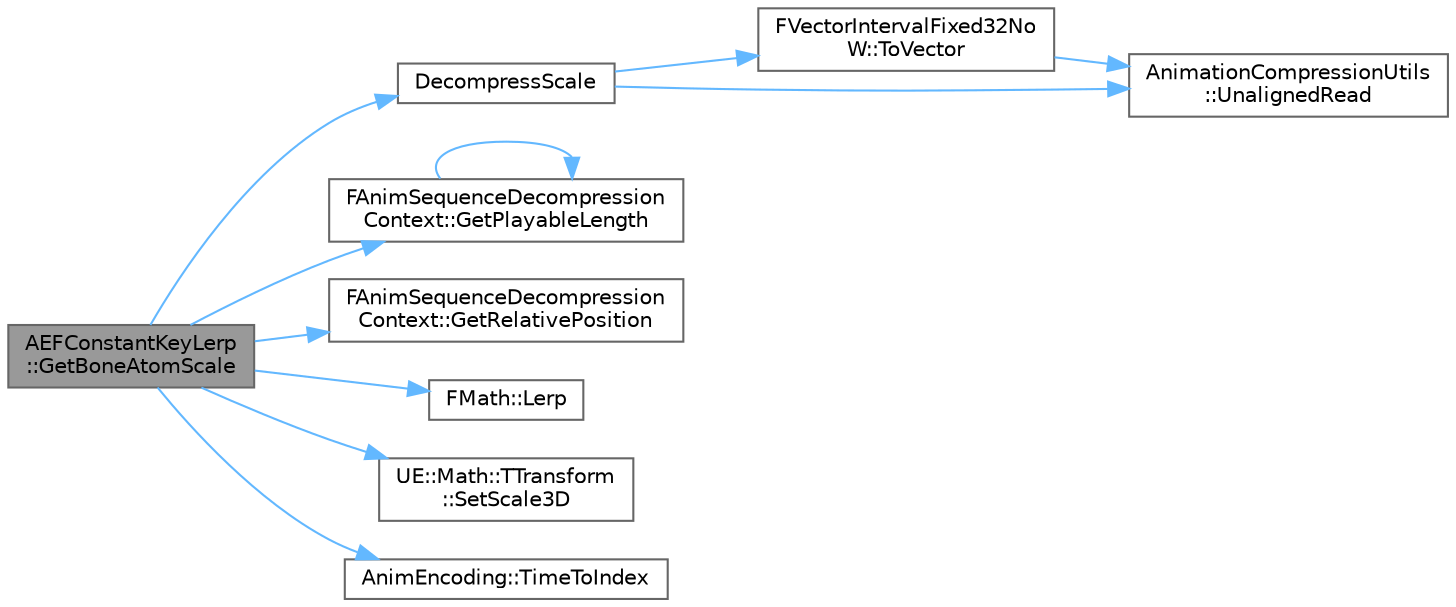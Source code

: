 digraph "AEFConstantKeyLerp::GetBoneAtomScale"
{
 // INTERACTIVE_SVG=YES
 // LATEX_PDF_SIZE
  bgcolor="transparent";
  edge [fontname=Helvetica,fontsize=10,labelfontname=Helvetica,labelfontsize=10];
  node [fontname=Helvetica,fontsize=10,shape=box,height=0.2,width=0.4];
  rankdir="LR";
  Node1 [id="Node000001",label="AEFConstantKeyLerp\l::GetBoneAtomScale",height=0.2,width=0.4,color="gray40", fillcolor="grey60", style="filled", fontcolor="black",tooltip="Decompress the Scale component of a BoneAtom."];
  Node1 -> Node2 [id="edge1_Node000001_Node000002",color="steelblue1",style="solid",tooltip=" "];
  Node2 [id="Node000002",label="DecompressScale",height=0.2,width=0.4,color="grey40", fillcolor="white", style="filled",URL="$d0/dc6/AnimationCompression_8h.html#a4c25db50cf236980f1e2e3bdc020e2a1",tooltip="Templated Scale Decompressor."];
  Node2 -> Node3 [id="edge2_Node000002_Node000003",color="steelblue1",style="solid",tooltip=" "];
  Node3 [id="Node000003",label="FVectorIntervalFixed32No\lW::ToVector",height=0.2,width=0.4,color="grey40", fillcolor="white", style="filled",URL="$d1/d30/classFVectorIntervalFixed32NoW.html#acc8d261c1667d74f7d45ab0a0f0043c6",tooltip=" "];
  Node3 -> Node4 [id="edge3_Node000003_Node000004",color="steelblue1",style="solid",tooltip=" "];
  Node4 [id="Node000004",label="AnimationCompressionUtils\l::UnalignedRead",height=0.2,width=0.4,color="grey40", fillcolor="white", style="filled",URL="$db/dc2/namespaceAnimationCompressionUtils.html#aab3acd88a567b8a3e00af1baeafa72ad",tooltip=" "];
  Node2 -> Node4 [id="edge4_Node000002_Node000004",color="steelblue1",style="solid",tooltip=" "];
  Node1 -> Node5 [id="edge5_Node000001_Node000005",color="steelblue1",style="solid",tooltip=" "];
  Node5 [id="Node000005",label="FAnimSequenceDecompression\lContext::GetPlayableLength",height=0.2,width=0.4,color="grey40", fillcolor="white", style="filled",URL="$d3/d67/structFAnimSequenceDecompressionContext.html#ad30fb46cc9425fa9572fa955c6e277c0",tooltip=" "];
  Node5 -> Node5 [id="edge6_Node000005_Node000005",color="steelblue1",style="solid",tooltip=" "];
  Node1 -> Node6 [id="edge7_Node000001_Node000006",color="steelblue1",style="solid",tooltip=" "];
  Node6 [id="Node000006",label="FAnimSequenceDecompression\lContext::GetRelativePosition",height=0.2,width=0.4,color="grey40", fillcolor="white", style="filled",URL="$d3/d67/structFAnimSequenceDecompressionContext.html#a868eb93fbb0396de0d066e15c0ed0164",tooltip=" "];
  Node1 -> Node7 [id="edge8_Node000001_Node000007",color="steelblue1",style="solid",tooltip=" "];
  Node7 [id="Node000007",label="FMath::Lerp",height=0.2,width=0.4,color="grey40", fillcolor="white", style="filled",URL="$dc/d20/structFMath.html#a66fea1deeb3d78e748d87fcf1d4e1a3b",tooltip="Performs a linear interpolation between two values, Alpha ranges from 0-1."];
  Node1 -> Node8 [id="edge9_Node000001_Node000008",color="steelblue1",style="solid",tooltip=" "];
  Node8 [id="Node000008",label="UE::Math::TTransform\l::SetScale3D",height=0.2,width=0.4,color="grey40", fillcolor="white", style="filled",URL="$d9/db6/structUE_1_1Math_1_1TTransform.html#a1677d7bce674b3dccc70d79bccd537c7",tooltip="Sets the Scale3D component."];
  Node1 -> Node9 [id="edge10_Node000001_Node000009",color="steelblue1",style="solid",tooltip=" "];
  Node9 [id="Node000009",label="AnimEncoding::TimeToIndex",height=0.2,width=0.4,color="grey40", fillcolor="white", style="filled",URL="$d8/d6a/classAnimEncoding.html#a2d2c0a0720cea981837dffbb79a75edd",tooltip="Handles Byte-swapping incoming animation data from a MemoryReader."];
}
